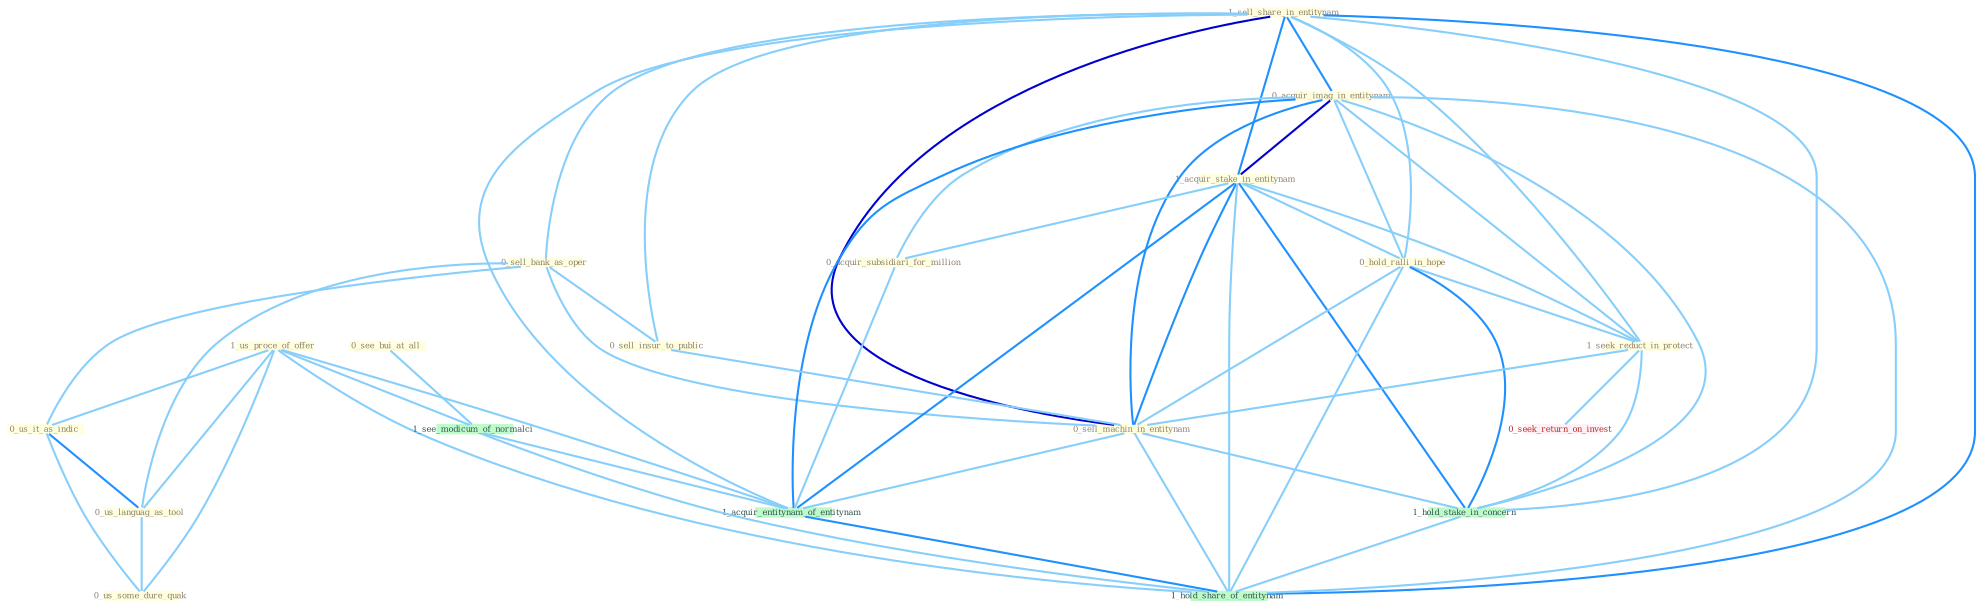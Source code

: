 Graph G{ 
    node
    [shape=polygon,style=filled,width=.5,height=.06,color="#BDFCC9",fixedsize=true,fontsize=4,
    fontcolor="#2f4f4f"];
    {node
    [color="#ffffe0", fontcolor="#8b7d6b"] "1_sell_share_in_entitynam " "0_sell_bank_as_oper " "1_us_proce_of_offer " "0_acquir_imag_in_entitynam " "1_acquir_stake_in_entitynam " "0_acquir_subsidiari_for_million " "0_us_it_as_indic " "0_us_languag_as_tool " "0_us_some_dure_quak " "0_sell_insur_to_public " "0_see_bui_at_all " "0_hold_ralli_in_hope " "1_seek_reduct_in_protect " "0_sell_machin_in_entitynam "}
{node [color="#fff0f5", fontcolor="#b22222"] "0_seek_return_on_invest "}
edge [color="#B0E2FF"];

	"1_sell_share_in_entitynam " -- "0_sell_bank_as_oper " [w="1", color="#87cefa" ];
	"1_sell_share_in_entitynam " -- "0_acquir_imag_in_entitynam " [w="2", color="#1e90ff" , len=0.8];
	"1_sell_share_in_entitynam " -- "1_acquir_stake_in_entitynam " [w="2", color="#1e90ff" , len=0.8];
	"1_sell_share_in_entitynam " -- "0_sell_insur_to_public " [w="1", color="#87cefa" ];
	"1_sell_share_in_entitynam " -- "0_hold_ralli_in_hope " [w="1", color="#87cefa" ];
	"1_sell_share_in_entitynam " -- "1_seek_reduct_in_protect " [w="1", color="#87cefa" ];
	"1_sell_share_in_entitynam " -- "0_sell_machin_in_entitynam " [w="3", color="#0000cd" , len=0.6];
	"1_sell_share_in_entitynam " -- "1_hold_stake_in_concern " [w="1", color="#87cefa" ];
	"1_sell_share_in_entitynam " -- "1_acquir_entitynam_of_entitynam " [w="1", color="#87cefa" ];
	"1_sell_share_in_entitynam " -- "1_hold_share_of_entitynam " [w="2", color="#1e90ff" , len=0.8];
	"0_sell_bank_as_oper " -- "0_us_it_as_indic " [w="1", color="#87cefa" ];
	"0_sell_bank_as_oper " -- "0_us_languag_as_tool " [w="1", color="#87cefa" ];
	"0_sell_bank_as_oper " -- "0_sell_insur_to_public " [w="1", color="#87cefa" ];
	"0_sell_bank_as_oper " -- "0_sell_machin_in_entitynam " [w="1", color="#87cefa" ];
	"1_us_proce_of_offer " -- "0_us_it_as_indic " [w="1", color="#87cefa" ];
	"1_us_proce_of_offer " -- "0_us_languag_as_tool " [w="1", color="#87cefa" ];
	"1_us_proce_of_offer " -- "0_us_some_dure_quak " [w="1", color="#87cefa" ];
	"1_us_proce_of_offer " -- "1_see_modicum_of_normalci " [w="1", color="#87cefa" ];
	"1_us_proce_of_offer " -- "1_acquir_entitynam_of_entitynam " [w="1", color="#87cefa" ];
	"1_us_proce_of_offer " -- "1_hold_share_of_entitynam " [w="1", color="#87cefa" ];
	"0_acquir_imag_in_entitynam " -- "1_acquir_stake_in_entitynam " [w="3", color="#0000cd" , len=0.6];
	"0_acquir_imag_in_entitynam " -- "0_acquir_subsidiari_for_million " [w="1", color="#87cefa" ];
	"0_acquir_imag_in_entitynam " -- "0_hold_ralli_in_hope " [w="1", color="#87cefa" ];
	"0_acquir_imag_in_entitynam " -- "1_seek_reduct_in_protect " [w="1", color="#87cefa" ];
	"0_acquir_imag_in_entitynam " -- "0_sell_machin_in_entitynam " [w="2", color="#1e90ff" , len=0.8];
	"0_acquir_imag_in_entitynam " -- "1_hold_stake_in_concern " [w="1", color="#87cefa" ];
	"0_acquir_imag_in_entitynam " -- "1_acquir_entitynam_of_entitynam " [w="2", color="#1e90ff" , len=0.8];
	"0_acquir_imag_in_entitynam " -- "1_hold_share_of_entitynam " [w="1", color="#87cefa" ];
	"1_acquir_stake_in_entitynam " -- "0_acquir_subsidiari_for_million " [w="1", color="#87cefa" ];
	"1_acquir_stake_in_entitynam " -- "0_hold_ralli_in_hope " [w="1", color="#87cefa" ];
	"1_acquir_stake_in_entitynam " -- "1_seek_reduct_in_protect " [w="1", color="#87cefa" ];
	"1_acquir_stake_in_entitynam " -- "0_sell_machin_in_entitynam " [w="2", color="#1e90ff" , len=0.8];
	"1_acquir_stake_in_entitynam " -- "1_hold_stake_in_concern " [w="2", color="#1e90ff" , len=0.8];
	"1_acquir_stake_in_entitynam " -- "1_acquir_entitynam_of_entitynam " [w="2", color="#1e90ff" , len=0.8];
	"1_acquir_stake_in_entitynam " -- "1_hold_share_of_entitynam " [w="1", color="#87cefa" ];
	"0_acquir_subsidiari_for_million " -- "1_acquir_entitynam_of_entitynam " [w="1", color="#87cefa" ];
	"0_us_it_as_indic " -- "0_us_languag_as_tool " [w="2", color="#1e90ff" , len=0.8];
	"0_us_it_as_indic " -- "0_us_some_dure_quak " [w="1", color="#87cefa" ];
	"0_us_languag_as_tool " -- "0_us_some_dure_quak " [w="1", color="#87cefa" ];
	"0_sell_insur_to_public " -- "0_sell_machin_in_entitynam " [w="1", color="#87cefa" ];
	"0_see_bui_at_all " -- "1_see_modicum_of_normalci " [w="1", color="#87cefa" ];
	"0_hold_ralli_in_hope " -- "1_seek_reduct_in_protect " [w="1", color="#87cefa" ];
	"0_hold_ralli_in_hope " -- "0_sell_machin_in_entitynam " [w="1", color="#87cefa" ];
	"0_hold_ralli_in_hope " -- "1_hold_stake_in_concern " [w="2", color="#1e90ff" , len=0.8];
	"0_hold_ralli_in_hope " -- "1_hold_share_of_entitynam " [w="1", color="#87cefa" ];
	"1_seek_reduct_in_protect " -- "0_sell_machin_in_entitynam " [w="1", color="#87cefa" ];
	"1_seek_reduct_in_protect " -- "1_hold_stake_in_concern " [w="1", color="#87cefa" ];
	"1_seek_reduct_in_protect " -- "0_seek_return_on_invest " [w="1", color="#87cefa" ];
	"0_sell_machin_in_entitynam " -- "1_hold_stake_in_concern " [w="1", color="#87cefa" ];
	"0_sell_machin_in_entitynam " -- "1_acquir_entitynam_of_entitynam " [w="1", color="#87cefa" ];
	"0_sell_machin_in_entitynam " -- "1_hold_share_of_entitynam " [w="1", color="#87cefa" ];
	"1_hold_stake_in_concern " -- "1_hold_share_of_entitynam " [w="1", color="#87cefa" ];
	"1_see_modicum_of_normalci " -- "1_acquir_entitynam_of_entitynam " [w="1", color="#87cefa" ];
	"1_see_modicum_of_normalci " -- "1_hold_share_of_entitynam " [w="1", color="#87cefa" ];
	"1_acquir_entitynam_of_entitynam " -- "1_hold_share_of_entitynam " [w="2", color="#1e90ff" , len=0.8];
}